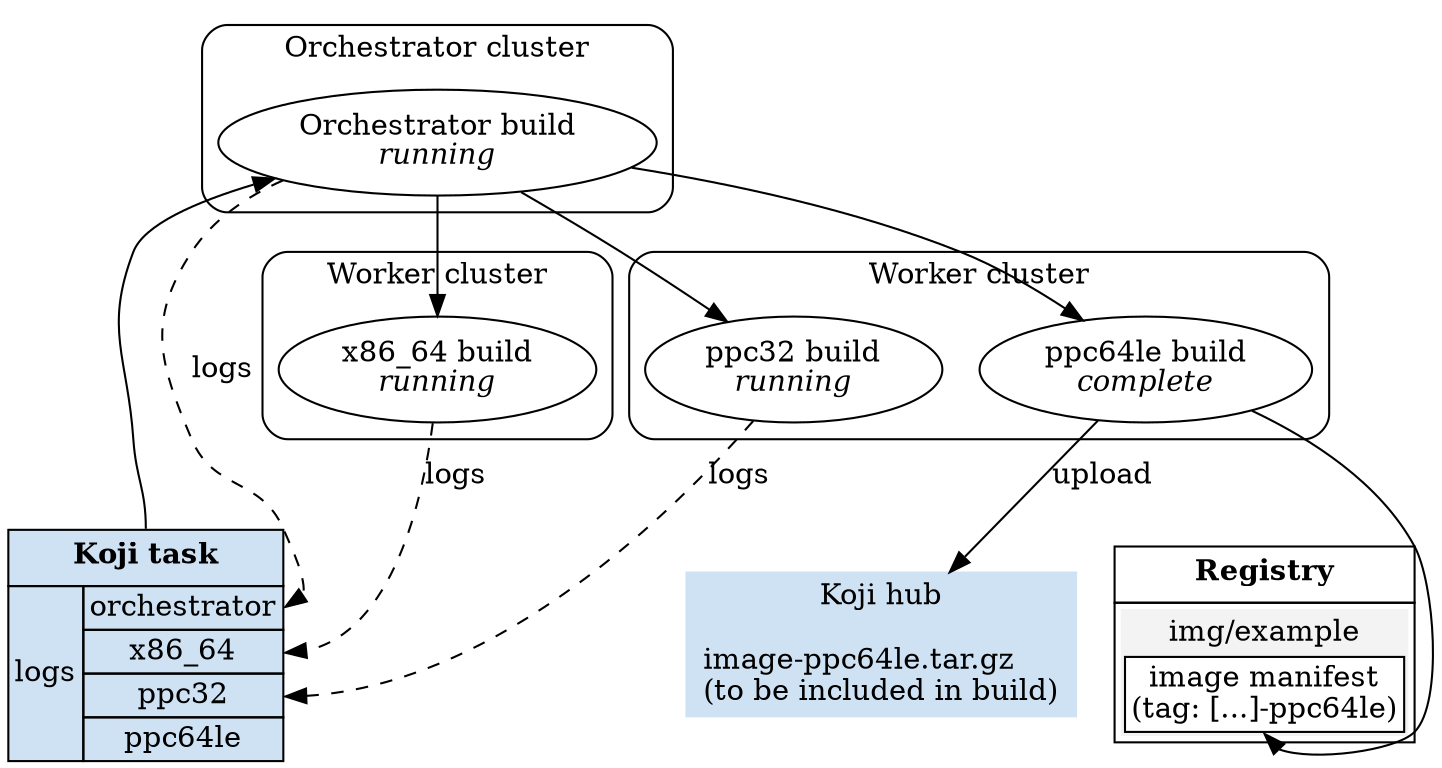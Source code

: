 digraph G {
    koji_task [shape=none, margin=0, label=<
               <TABLE BGCOLOR="#cfe2f3" BORDER="0" CELLSPACING="0" CELLBORDER="1">
                 <TR><TD PORT="main" COLSPAN="2" CELLPADDING="5"><B>Koji task</B></TD></TR>
                 <TR><TD BORDER="1" ROWSPAN="4">logs</TD><TD PORT="orchestrator">orchestrator</TD></TR>
                 <TR><TD PORT="x86_64">x86_64</TD></TR>
                 <TR><TD PORT="ppc32">ppc32</TD></TR>
                 <TR><TD PORT="ppc64le">ppc64le</TD></TR>
               </TABLE>>];

    koji_hub [shape=box, style=filled, color="#cfe2f3",
              label="Koji hub\n\nimage-ppc64le.tar.gz\l(to be included in build)"];

    registry [shape=none, margin=0, label=<
              <TABLE BORDER="0" CELLSPACING="0" CELLBORDER="1">
                <TR><TD CELLPADDING="5"><B>Registry</B></TD></TR>
                <TR><TD><TABLE BGCOLOR="#f3f3f3" BORDER="0" CELLSPACING="2" CELLBORDER="1">
                          <TR><TD BORDER="0">img/example</TD></TR>
                          <TR><TD BGCOLOR="#ffffff" PORT="ppc64le">image manifest<BR/>(tag: [...]-ppc64le)</TD></TR>
                         </TABLE></TD></TR>
              </TABLE>>];

    subgraph cluster_orchestrator {
        style=rounded;
        label="Orchestrator cluster";
        orchestrator_build [label=<Orchestrator build<br/><i>running</i>>];
        orchestrator_build;
    }

    subgraph cluster_worker1 {
        style=rounded;
        label="Worker cluster";
        x86_64_build [label=<x86_64 build<br/><i>running</i>>];
    }

    subgraph cluster_worker2 {
        style=rounded;
        label="Worker cluster";

        ppc32_build [label=<ppc32 build<br/><i>running</i>>];

        ppc64le_build [label=<ppc64le build<br/><i>complete</i>>];
    }

    koji_task:main -> orchestrator_build;
    orchestrator_build -> koji_task:orchestrator:e [style=dashed, label=logs];
    x86_64_build -> koji_task:x86_64:e [style=dashed, label=logs];
    ppc32_build -> koji_task:ppc32:e [style=dashed, label=logs];
    orchestrator_build -> {x86_64_build ppc64le_build ppc32_build};
    ppc64le_build -> koji_hub [label=upload];
    ppc64le_build -> registry:ppc64le;
}
